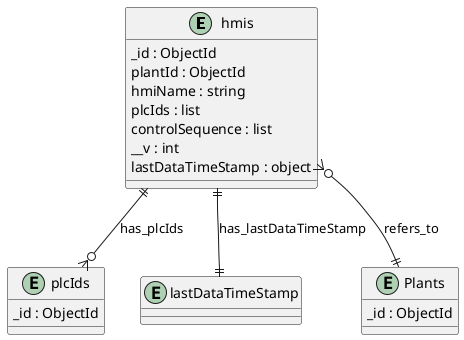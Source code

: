 @startuml hmis_Diagram

entity "hmis" as hmis {
  _id : ObjectId
  plantId : ObjectId
  hmiName : string
  plcIds : list
  controlSequence : list
  __v : int
  lastDataTimeStamp : object
}

entity "plcIds" as plcIds {
  _id : ObjectId
}

entity "lastDataTimeStamp" as lastDataTimeStamp {
}


' Shared Plant entity
entity "Plants" as Plants {
  _id : ObjectId
}

' Relationships
hmis }o--|| Plants : refers_to
hmis ||--o{ plcIds : has_plcIds
hmis ||--|| lastDataTimeStamp : has_lastDataTimeStamp
@enduml